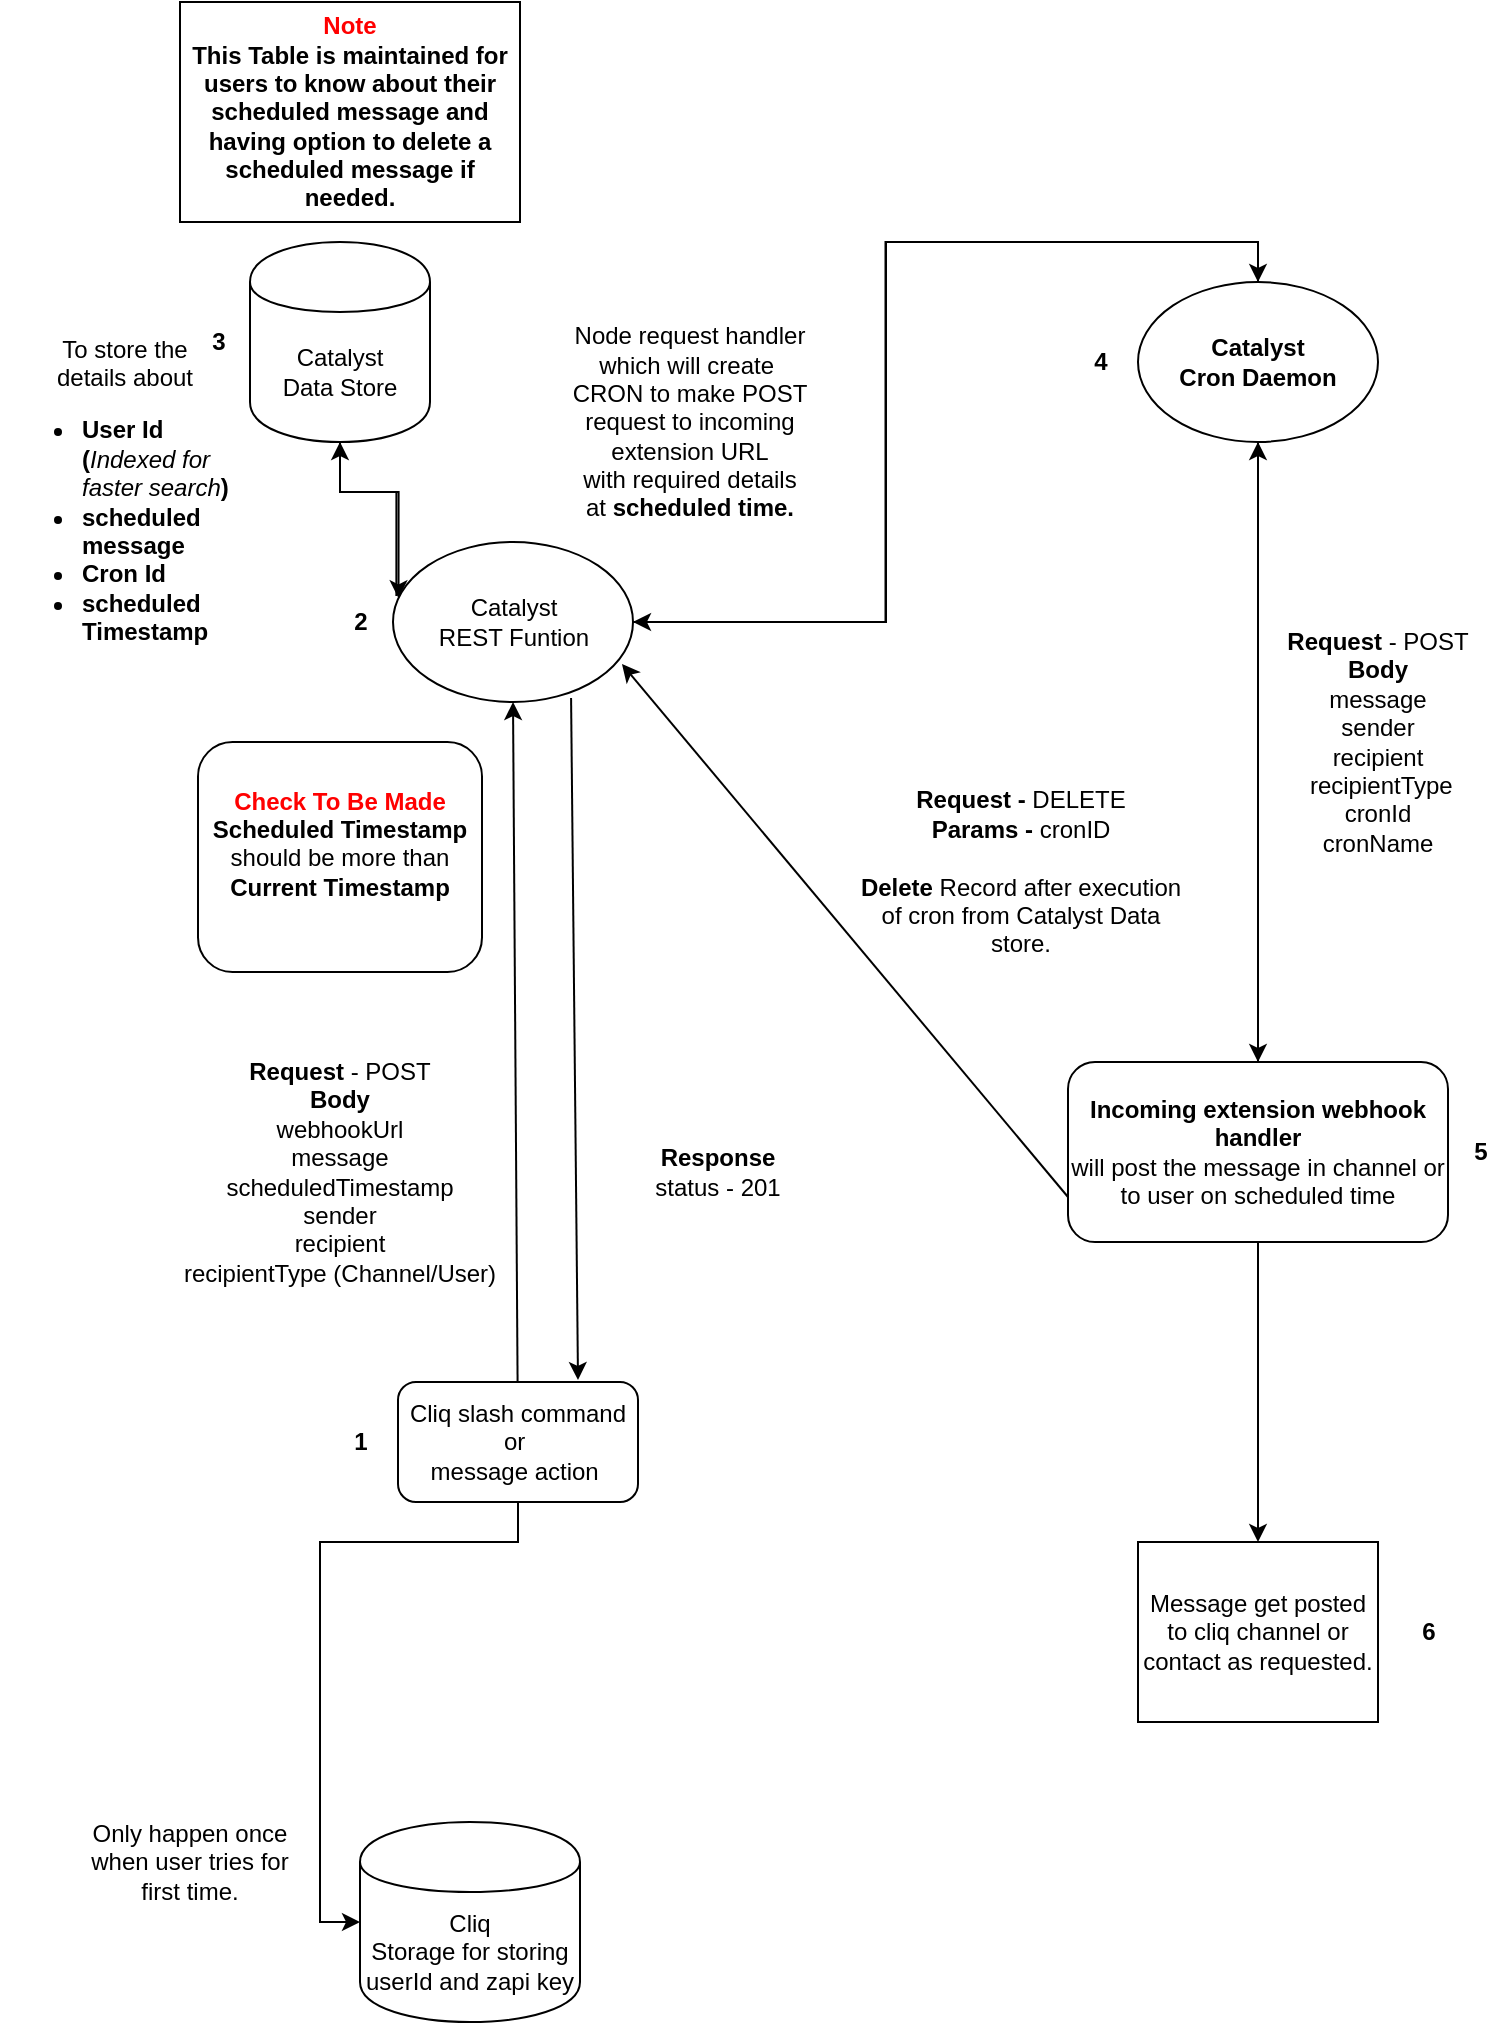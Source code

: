 <mxfile version="13.2.3" type="github">
  <diagram id="CqEtraTenlA_N6H4eD-H" name="Page-1">
    <mxGraphModel dx="1483" dy="783" grid="1" gridSize="10" guides="1" tooltips="1" connect="1" arrows="1" fold="1" page="1" pageScale="1" pageWidth="850" pageHeight="1100" math="0" shadow="0">
      <root>
        <mxCell id="0" />
        <mxCell id="1" parent="0" />
        <mxCell id="PUXEqd44bCyLoYofm2tb-18" style="edgeStyle=orthogonalEdgeStyle;rounded=0;orthogonalLoop=1;jettySize=auto;html=1;entryX=0.5;entryY=0;entryDx=0;entryDy=0;" parent="1" source="PUXEqd44bCyLoYofm2tb-2" target="PUXEqd44bCyLoYofm2tb-17" edge="1">
          <mxGeometry relative="1" as="geometry" />
        </mxCell>
        <mxCell id="ehHRDd-65qSK5LdmBrJg-14" style="edgeStyle=orthogonalEdgeStyle;rounded=0;orthogonalLoop=1;jettySize=auto;html=1;exitX=0.014;exitY=0.337;exitDx=0;exitDy=0;exitPerimeter=0;" edge="1" parent="1" source="PUXEqd44bCyLoYofm2tb-2" target="ehHRDd-65qSK5LdmBrJg-1">
          <mxGeometry relative="1" as="geometry" />
        </mxCell>
        <mxCell id="PUXEqd44bCyLoYofm2tb-2" value="Catalyst&lt;br&gt;REST Funtion" style="ellipse;whiteSpace=wrap;html=1;" parent="1" vertex="1">
          <mxGeometry x="246.5" y="300" width="120" height="80" as="geometry" />
        </mxCell>
        <mxCell id="PUXEqd44bCyLoYofm2tb-14" style="edgeStyle=orthogonalEdgeStyle;rounded=0;orthogonalLoop=1;jettySize=auto;html=1;" parent="1" source="PUXEqd44bCyLoYofm2tb-4" target="PUXEqd44bCyLoYofm2tb-13" edge="1">
          <mxGeometry relative="1" as="geometry">
            <Array as="points">
              <mxPoint x="309" y="800" />
              <mxPoint x="210" y="800" />
            </Array>
          </mxGeometry>
        </mxCell>
        <mxCell id="PUXEqd44bCyLoYofm2tb-4" value="Cliq slash command&lt;br&gt;or&amp;nbsp;&lt;br&gt;message action&amp;nbsp;" style="rounded=1;whiteSpace=wrap;html=1;" parent="1" vertex="1">
          <mxGeometry x="249" y="720" width="120" height="60" as="geometry" />
        </mxCell>
        <mxCell id="PUXEqd44bCyLoYofm2tb-5" value="" style="endArrow=classic;html=1;entryX=0.5;entryY=1;entryDx=0;entryDy=0;" parent="1" source="PUXEqd44bCyLoYofm2tb-4" target="PUXEqd44bCyLoYofm2tb-2" edge="1">
          <mxGeometry width="50" height="50" relative="1" as="geometry">
            <mxPoint x="519" y="480" as="sourcePoint" />
            <mxPoint x="569" y="430" as="targetPoint" />
          </mxGeometry>
        </mxCell>
        <mxCell id="PUXEqd44bCyLoYofm2tb-6" value="&lt;b&gt;Request &lt;/b&gt;- POST&lt;br&gt;&lt;div&gt;&lt;b&gt;Body &lt;br&gt;&lt;/b&gt;&lt;span&gt;webhookUrl&lt;/span&gt;&lt;/div&gt;&lt;div&gt;&lt;span&gt;message&lt;/span&gt;&lt;/div&gt;&lt;div&gt;&lt;span&gt;scheduledTimestamp&lt;br&gt;sender&lt;br&gt;recipient&lt;br&gt;&lt;/span&gt;&lt;/div&gt;&lt;div&gt;&lt;span&gt;recipientType (Channel/User)&lt;br&gt;&lt;/span&gt;&lt;/div&gt;" style="text;html=1;strokeColor=none;fillColor=none;align=center;verticalAlign=middle;whiteSpace=wrap;rounded=0;" parent="1" vertex="1">
          <mxGeometry x="130" y="530" width="180" height="170" as="geometry" />
        </mxCell>
        <mxCell id="PUXEqd44bCyLoYofm2tb-7" value="&lt;b&gt;&lt;font color=&quot;#ff0000&quot;&gt;Check To Be&amp;nbsp;&lt;/font&gt;&lt;/b&gt;&lt;font color=&quot;#ff0000&quot;&gt;&lt;b&gt;Made&lt;/b&gt;&lt;/font&gt;&lt;br&gt;&lt;b&gt;Scheduled Timestamp&lt;/b&gt;&lt;br&gt;should be more than &lt;b&gt;Current Timestamp&lt;/b&gt;&lt;br&gt;&amp;nbsp;" style="rounded=1;whiteSpace=wrap;html=1;" parent="1" vertex="1">
          <mxGeometry x="149" y="400" width="142" height="115" as="geometry" />
        </mxCell>
        <mxCell id="PUXEqd44bCyLoYofm2tb-10" value="" style="endArrow=classic;html=1;exitX=0.742;exitY=0.975;exitDx=0;exitDy=0;exitPerimeter=0;" parent="1" source="PUXEqd44bCyLoYofm2tb-2" edge="1">
          <mxGeometry width="50" height="50" relative="1" as="geometry">
            <mxPoint x="519" y="580" as="sourcePoint" />
            <mxPoint x="339" y="719" as="targetPoint" />
          </mxGeometry>
        </mxCell>
        <mxCell id="PUXEqd44bCyLoYofm2tb-11" value="&lt;b&gt;Response&lt;/b&gt;&lt;br&gt;status - 201&lt;br&gt;" style="text;html=1;strokeColor=none;fillColor=none;align=center;verticalAlign=middle;whiteSpace=wrap;rounded=0;" parent="1" vertex="1">
          <mxGeometry x="349" y="545" width="120" height="140" as="geometry" />
        </mxCell>
        <mxCell id="PUXEqd44bCyLoYofm2tb-13" value="Cliq&lt;br&gt;Storage for storing userId and zapi key" style="shape=cylinder;whiteSpace=wrap;html=1;boundedLbl=1;backgroundOutline=1;" parent="1" vertex="1">
          <mxGeometry x="230" y="940" width="110" height="100" as="geometry" />
        </mxCell>
        <mxCell id="PUXEqd44bCyLoYofm2tb-16" value="To store the&lt;br&gt;details about &lt;br&gt;&lt;ul&gt;&lt;li style=&quot;text-align: left&quot;&gt;&lt;b style=&quot;font-weight: bold&quot;&gt;User Id (&lt;/b&gt;&lt;i&gt;Indexed for faster search&lt;/i&gt;&lt;b style=&quot;font-weight: bold&quot;&gt;)&lt;/b&gt;&lt;/li&gt;&lt;li style=&quot;font-weight: bold ; text-align: left&quot;&gt;&lt;b&gt;scheduled message&lt;/b&gt;&lt;/li&gt;&lt;li style=&quot;font-weight: bold ; text-align: left&quot;&gt;&lt;b&gt;Cron Id&lt;/b&gt;&lt;/li&gt;&lt;li style=&quot;font-weight: bold ; text-align: left&quot;&gt;&lt;b&gt;scheduled Timestamp&lt;/b&gt;&lt;/li&gt;&lt;/ul&gt;" style="text;html=1;strokeColor=none;fillColor=none;align=center;verticalAlign=middle;whiteSpace=wrap;rounded=0;" parent="1" vertex="1">
          <mxGeometry x="50" y="220" width="125" height="120" as="geometry" />
        </mxCell>
        <mxCell id="PUXEqd44bCyLoYofm2tb-30" style="edgeStyle=orthogonalEdgeStyle;rounded=0;orthogonalLoop=1;jettySize=auto;html=1;" parent="1" source="PUXEqd44bCyLoYofm2tb-17" target="PUXEqd44bCyLoYofm2tb-19" edge="1">
          <mxGeometry relative="1" as="geometry" />
        </mxCell>
        <mxCell id="ehHRDd-65qSK5LdmBrJg-19" style="edgeStyle=orthogonalEdgeStyle;rounded=0;orthogonalLoop=1;jettySize=auto;html=1;entryX=1;entryY=0.5;entryDx=0;entryDy=0;" edge="1" parent="1" source="PUXEqd44bCyLoYofm2tb-17" target="PUXEqd44bCyLoYofm2tb-2">
          <mxGeometry relative="1" as="geometry">
            <Array as="points">
              <mxPoint x="679" y="150" />
              <mxPoint x="493" y="150" />
              <mxPoint x="493" y="340" />
            </Array>
          </mxGeometry>
        </mxCell>
        <mxCell id="PUXEqd44bCyLoYofm2tb-17" value="&lt;b&gt;Catalyst Cron&amp;nbsp;Daemon&lt;/b&gt;" style="ellipse;whiteSpace=wrap;html=1;" parent="1" vertex="1">
          <mxGeometry x="619" y="170" width="120" height="80" as="geometry" />
        </mxCell>
        <mxCell id="PUXEqd44bCyLoYofm2tb-31" style="edgeStyle=orthogonalEdgeStyle;rounded=0;orthogonalLoop=1;jettySize=auto;html=1;entryX=0.5;entryY=1;entryDx=0;entryDy=0;" parent="1" source="PUXEqd44bCyLoYofm2tb-19" target="PUXEqd44bCyLoYofm2tb-17" edge="1">
          <mxGeometry relative="1" as="geometry" />
        </mxCell>
        <mxCell id="ehHRDd-65qSK5LdmBrJg-26" style="edgeStyle=orthogonalEdgeStyle;rounded=0;orthogonalLoop=1;jettySize=auto;html=1;" edge="1" parent="1" source="PUXEqd44bCyLoYofm2tb-19" target="ehHRDd-65qSK5LdmBrJg-25">
          <mxGeometry relative="1" as="geometry" />
        </mxCell>
        <mxCell id="PUXEqd44bCyLoYofm2tb-19" value="&lt;b&gt;Incoming extension webhook handler&lt;/b&gt;&lt;br&gt;will post the message in channel or to user on scheduled&amp;nbsp;time" style="rounded=1;whiteSpace=wrap;html=1;" parent="1" vertex="1">
          <mxGeometry x="584" y="560" width="190" height="90" as="geometry" />
        </mxCell>
        <mxCell id="PUXEqd44bCyLoYofm2tb-22" value="&lt;b&gt;Request&lt;/b&gt; - POST&lt;br&gt;&lt;b&gt;Body&lt;/b&gt;&lt;br&gt;message&lt;br&gt;sender&lt;br&gt;recipient&lt;br&gt;&amp;nbsp;recipientType&lt;br&gt;cronId&lt;br&gt;cronName" style="text;html=1;strokeColor=none;fillColor=none;align=center;verticalAlign=middle;whiteSpace=wrap;rounded=0;" parent="1" vertex="1">
          <mxGeometry x="684" y="330" width="110" height="140" as="geometry" />
        </mxCell>
        <mxCell id="PUXEqd44bCyLoYofm2tb-29" value="" style="endArrow=classic;html=1;entryX=0.954;entryY=0.763;entryDx=0;entryDy=0;entryPerimeter=0;exitX=0;exitY=0.75;exitDx=0;exitDy=0;" parent="1" source="PUXEqd44bCyLoYofm2tb-19" target="PUXEqd44bCyLoYofm2tb-2" edge="1">
          <mxGeometry width="50" height="50" relative="1" as="geometry">
            <mxPoint x="579" y="600" as="sourcePoint" />
            <mxPoint x="579" y="430" as="targetPoint" />
          </mxGeometry>
        </mxCell>
        <mxCell id="PUXEqd44bCyLoYofm2tb-35" value="&lt;b&gt;Request - &lt;/b&gt;DELETE&lt;br&gt;&lt;b&gt;Params - &lt;/b&gt;cronID&lt;br&gt;&lt;br&gt;&lt;b&gt;Delete&lt;/b&gt;&amp;nbsp;Record after execution of cron from Catalyst Data store." style="text;html=1;strokeColor=none;fillColor=none;align=center;verticalAlign=middle;whiteSpace=wrap;rounded=0;" parent="1" vertex="1">
          <mxGeometry x="475" y="420" width="171" height="90" as="geometry" />
        </mxCell>
        <mxCell id="PUXEqd44bCyLoYofm2tb-42" value="Node request handler which will create&amp;nbsp;&lt;br&gt;CRON to make POST request to incoming extension URL&lt;br&gt;with required details&lt;br&gt;at &lt;b&gt;scheduled time.&lt;/b&gt;" style="text;html=1;strokeColor=none;fillColor=none;align=center;verticalAlign=middle;whiteSpace=wrap;rounded=0;" parent="1" vertex="1">
          <mxGeometry x="330" y="190" width="130" height="100" as="geometry" />
        </mxCell>
        <mxCell id="ehHRDd-65qSK5LdmBrJg-16" style="edgeStyle=orthogonalEdgeStyle;rounded=0;orthogonalLoop=1;jettySize=auto;html=1;exitX=0.5;exitY=1;exitDx=0;exitDy=0;entryX=0.023;entryY=0.352;entryDx=0;entryDy=0;entryPerimeter=0;" edge="1" parent="1" source="ehHRDd-65qSK5LdmBrJg-1" target="PUXEqd44bCyLoYofm2tb-2">
          <mxGeometry relative="1" as="geometry" />
        </mxCell>
        <mxCell id="ehHRDd-65qSK5LdmBrJg-1" value="Catalyst&lt;br&gt;Data Store" style="shape=cylinder;whiteSpace=wrap;html=1;boundedLbl=1;backgroundOutline=1;" vertex="1" parent="1">
          <mxGeometry x="175" y="150" width="90" height="100" as="geometry" />
        </mxCell>
        <mxCell id="ehHRDd-65qSK5LdmBrJg-9" value="&lt;b&gt;1&lt;/b&gt;" style="text;html=1;align=center;verticalAlign=middle;resizable=0;points=[];autosize=1;" vertex="1" parent="1">
          <mxGeometry x="220" y="740" width="20" height="20" as="geometry" />
        </mxCell>
        <mxCell id="ehHRDd-65qSK5LdmBrJg-10" value="&lt;b&gt;2&lt;/b&gt;" style="text;html=1;align=center;verticalAlign=middle;resizable=0;points=[];autosize=1;" vertex="1" parent="1">
          <mxGeometry x="220" y="330" width="20" height="20" as="geometry" />
        </mxCell>
        <mxCell id="ehHRDd-65qSK5LdmBrJg-17" value="&lt;b&gt;3&lt;/b&gt;" style="text;html=1;align=center;verticalAlign=middle;resizable=0;points=[];autosize=1;" vertex="1" parent="1">
          <mxGeometry x="149" y="190" width="20" height="20" as="geometry" />
        </mxCell>
        <mxCell id="ehHRDd-65qSK5LdmBrJg-18" value="&lt;b&gt;4&lt;/b&gt;" style="text;html=1;align=center;verticalAlign=middle;resizable=0;points=[];autosize=1;" vertex="1" parent="1">
          <mxGeometry x="590" y="200" width="20" height="20" as="geometry" />
        </mxCell>
        <mxCell id="ehHRDd-65qSK5LdmBrJg-21" value="&lt;b&gt;5&lt;/b&gt;" style="text;html=1;align=center;verticalAlign=middle;resizable=0;points=[];autosize=1;" vertex="1" parent="1">
          <mxGeometry x="780" y="595" width="20" height="20" as="geometry" />
        </mxCell>
        <mxCell id="ehHRDd-65qSK5LdmBrJg-24" value="&lt;b&gt;&lt;font color=&quot;#ff0000&quot;&gt;Note&lt;/font&gt;&lt;br&gt;This Table is maintained for users to know about their scheduled message and having option to delete a scheduled message if needed.&lt;br&gt;&lt;/b&gt;" style="rounded=0;whiteSpace=wrap;html=1;" vertex="1" parent="1">
          <mxGeometry x="140" y="30" width="170" height="110" as="geometry" />
        </mxCell>
        <mxCell id="ehHRDd-65qSK5LdmBrJg-25" value="Message get posted to cliq channel or contact as requested." style="rounded=0;whiteSpace=wrap;html=1;" vertex="1" parent="1">
          <mxGeometry x="619" y="800" width="120" height="90" as="geometry" />
        </mxCell>
        <mxCell id="ehHRDd-65qSK5LdmBrJg-27" value="&lt;b&gt;6&lt;/b&gt;" style="text;html=1;align=center;verticalAlign=middle;resizable=0;points=[];autosize=1;" vertex="1" parent="1">
          <mxGeometry x="754" y="835" width="20" height="20" as="geometry" />
        </mxCell>
        <mxCell id="ehHRDd-65qSK5LdmBrJg-29" value="Only happen once when user tries for first time." style="text;html=1;strokeColor=none;fillColor=none;align=center;verticalAlign=middle;whiteSpace=wrap;rounded=0;" vertex="1" parent="1">
          <mxGeometry x="90" y="930" width="110" height="60" as="geometry" />
        </mxCell>
      </root>
    </mxGraphModel>
  </diagram>
</mxfile>
